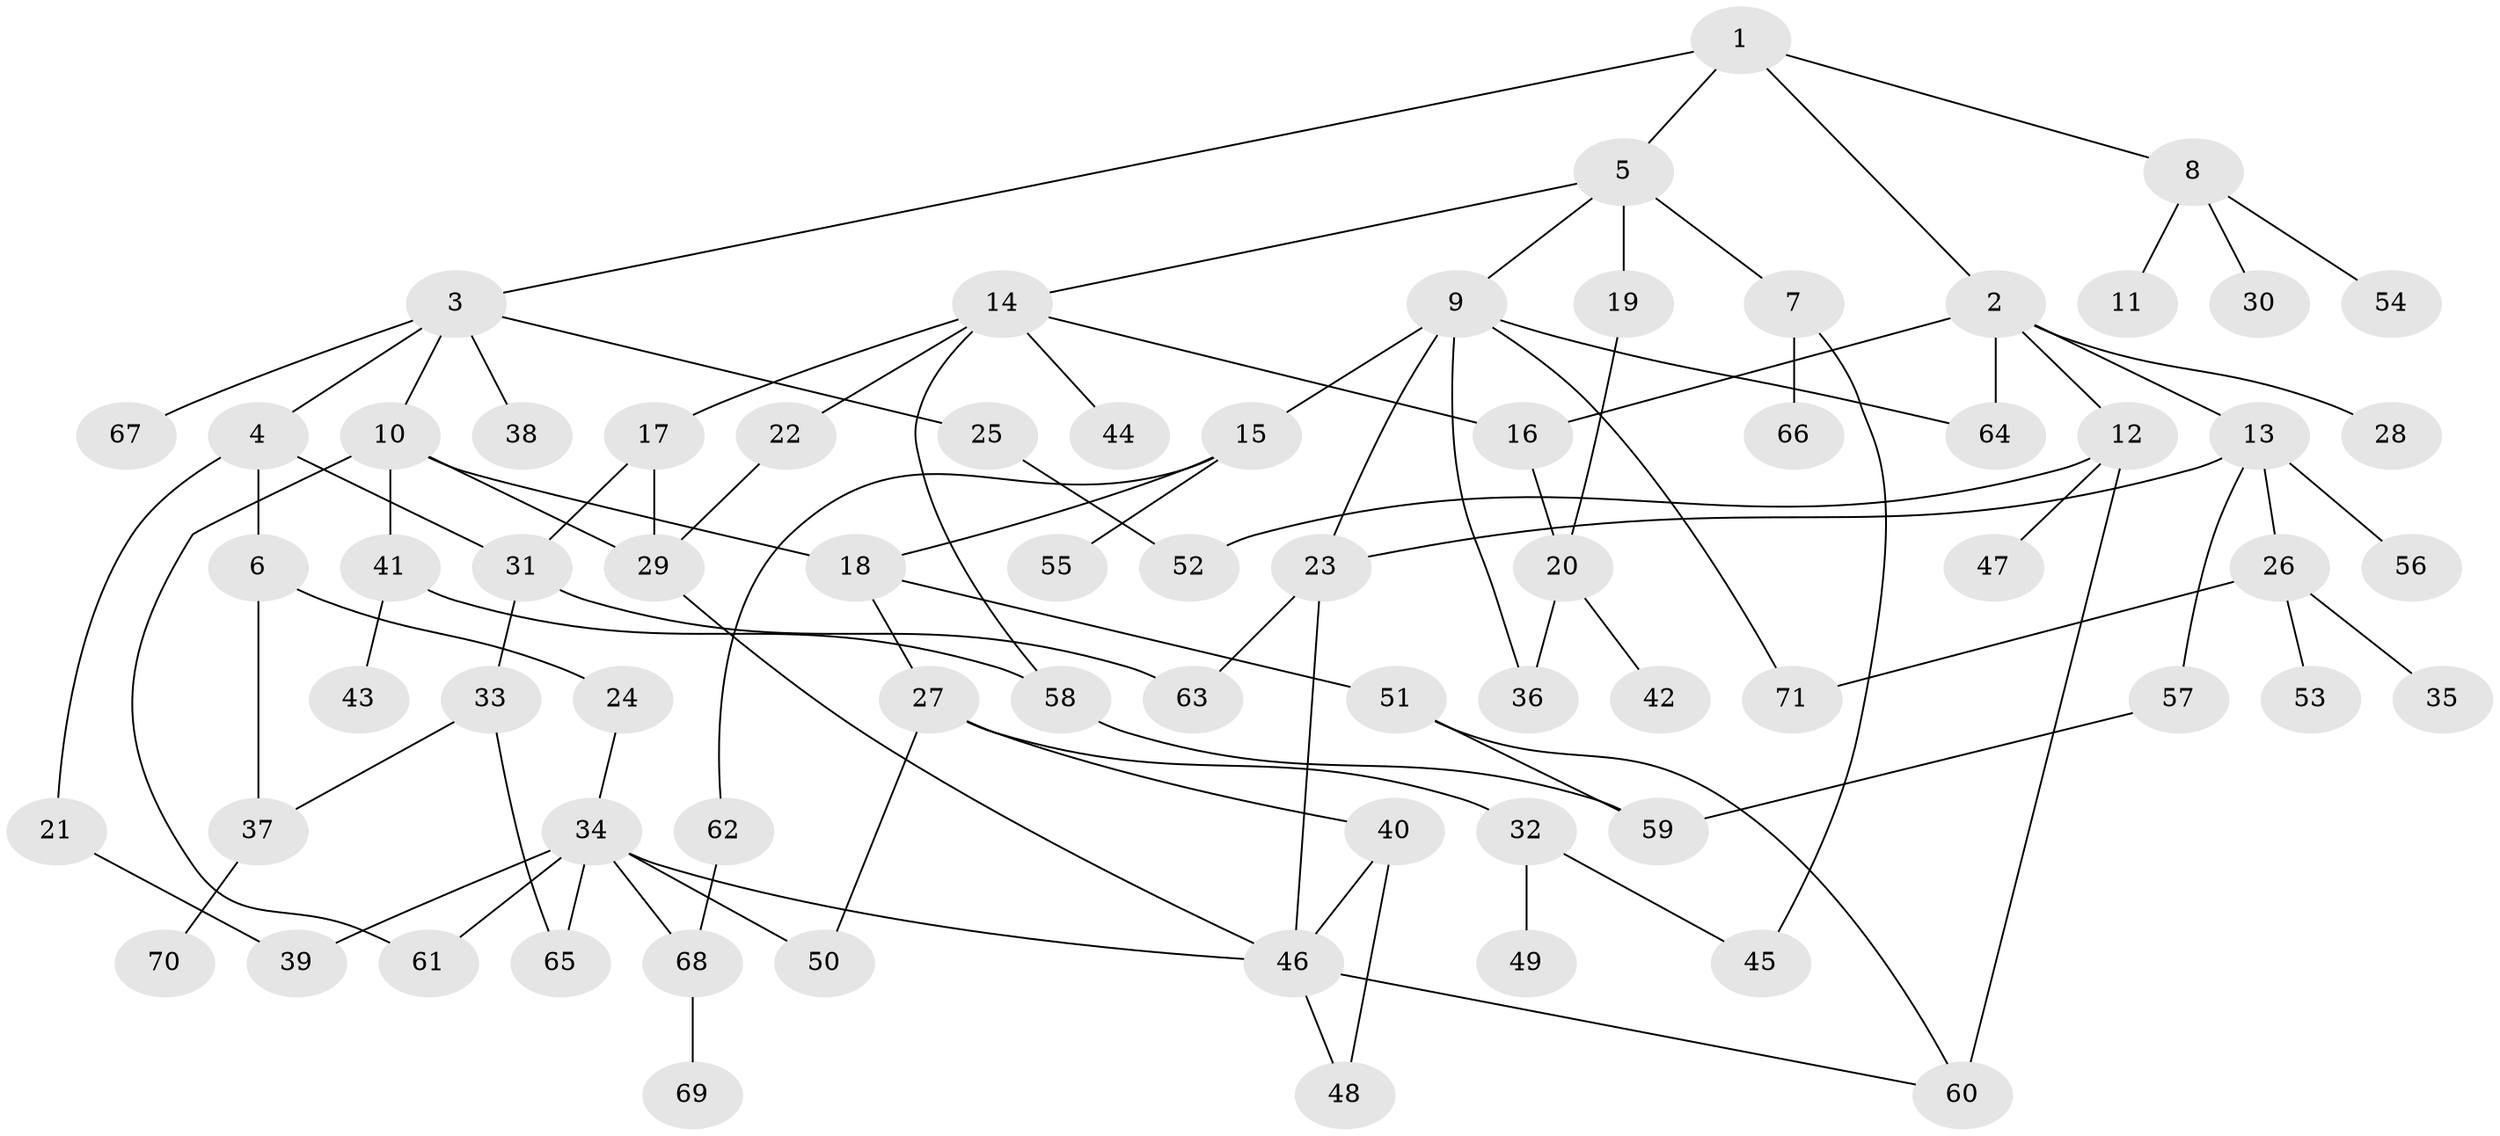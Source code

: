 // Generated by graph-tools (version 1.1) at 2025/25/03/09/25 03:25:33]
// undirected, 71 vertices, 98 edges
graph export_dot {
graph [start="1"]
  node [color=gray90,style=filled];
  1;
  2;
  3;
  4;
  5;
  6;
  7;
  8;
  9;
  10;
  11;
  12;
  13;
  14;
  15;
  16;
  17;
  18;
  19;
  20;
  21;
  22;
  23;
  24;
  25;
  26;
  27;
  28;
  29;
  30;
  31;
  32;
  33;
  34;
  35;
  36;
  37;
  38;
  39;
  40;
  41;
  42;
  43;
  44;
  45;
  46;
  47;
  48;
  49;
  50;
  51;
  52;
  53;
  54;
  55;
  56;
  57;
  58;
  59;
  60;
  61;
  62;
  63;
  64;
  65;
  66;
  67;
  68;
  69;
  70;
  71;
  1 -- 2;
  1 -- 3;
  1 -- 5;
  1 -- 8;
  2 -- 12;
  2 -- 13;
  2 -- 16;
  2 -- 28;
  2 -- 64;
  3 -- 4;
  3 -- 10;
  3 -- 25;
  3 -- 38;
  3 -- 67;
  4 -- 6;
  4 -- 21;
  4 -- 31;
  5 -- 7;
  5 -- 9;
  5 -- 14;
  5 -- 19;
  6 -- 24;
  6 -- 37;
  7 -- 45;
  7 -- 66;
  8 -- 11;
  8 -- 30;
  8 -- 54;
  9 -- 15;
  9 -- 23;
  9 -- 36;
  9 -- 71;
  9 -- 64;
  10 -- 18;
  10 -- 29;
  10 -- 41;
  10 -- 61;
  12 -- 47;
  12 -- 52;
  12 -- 60;
  13 -- 26;
  13 -- 56;
  13 -- 57;
  13 -- 23;
  14 -- 17;
  14 -- 22;
  14 -- 44;
  14 -- 58;
  14 -- 16;
  15 -- 55;
  15 -- 62;
  15 -- 18;
  16 -- 20;
  17 -- 31;
  17 -- 29;
  18 -- 27;
  18 -- 51;
  19 -- 20;
  20 -- 42;
  20 -- 36;
  21 -- 39;
  22 -- 29;
  23 -- 46;
  23 -- 63;
  24 -- 34;
  25 -- 52;
  26 -- 35;
  26 -- 53;
  26 -- 71;
  27 -- 32;
  27 -- 40;
  27 -- 50;
  29 -- 46;
  31 -- 33;
  31 -- 63;
  32 -- 49;
  32 -- 45;
  33 -- 65;
  33 -- 37;
  34 -- 39;
  34 -- 61;
  34 -- 68;
  34 -- 65;
  34 -- 50;
  34 -- 46;
  37 -- 70;
  40 -- 46;
  40 -- 48;
  41 -- 43;
  41 -- 58;
  46 -- 60;
  46 -- 48;
  51 -- 59;
  51 -- 60;
  57 -- 59;
  58 -- 59;
  62 -- 68;
  68 -- 69;
}
